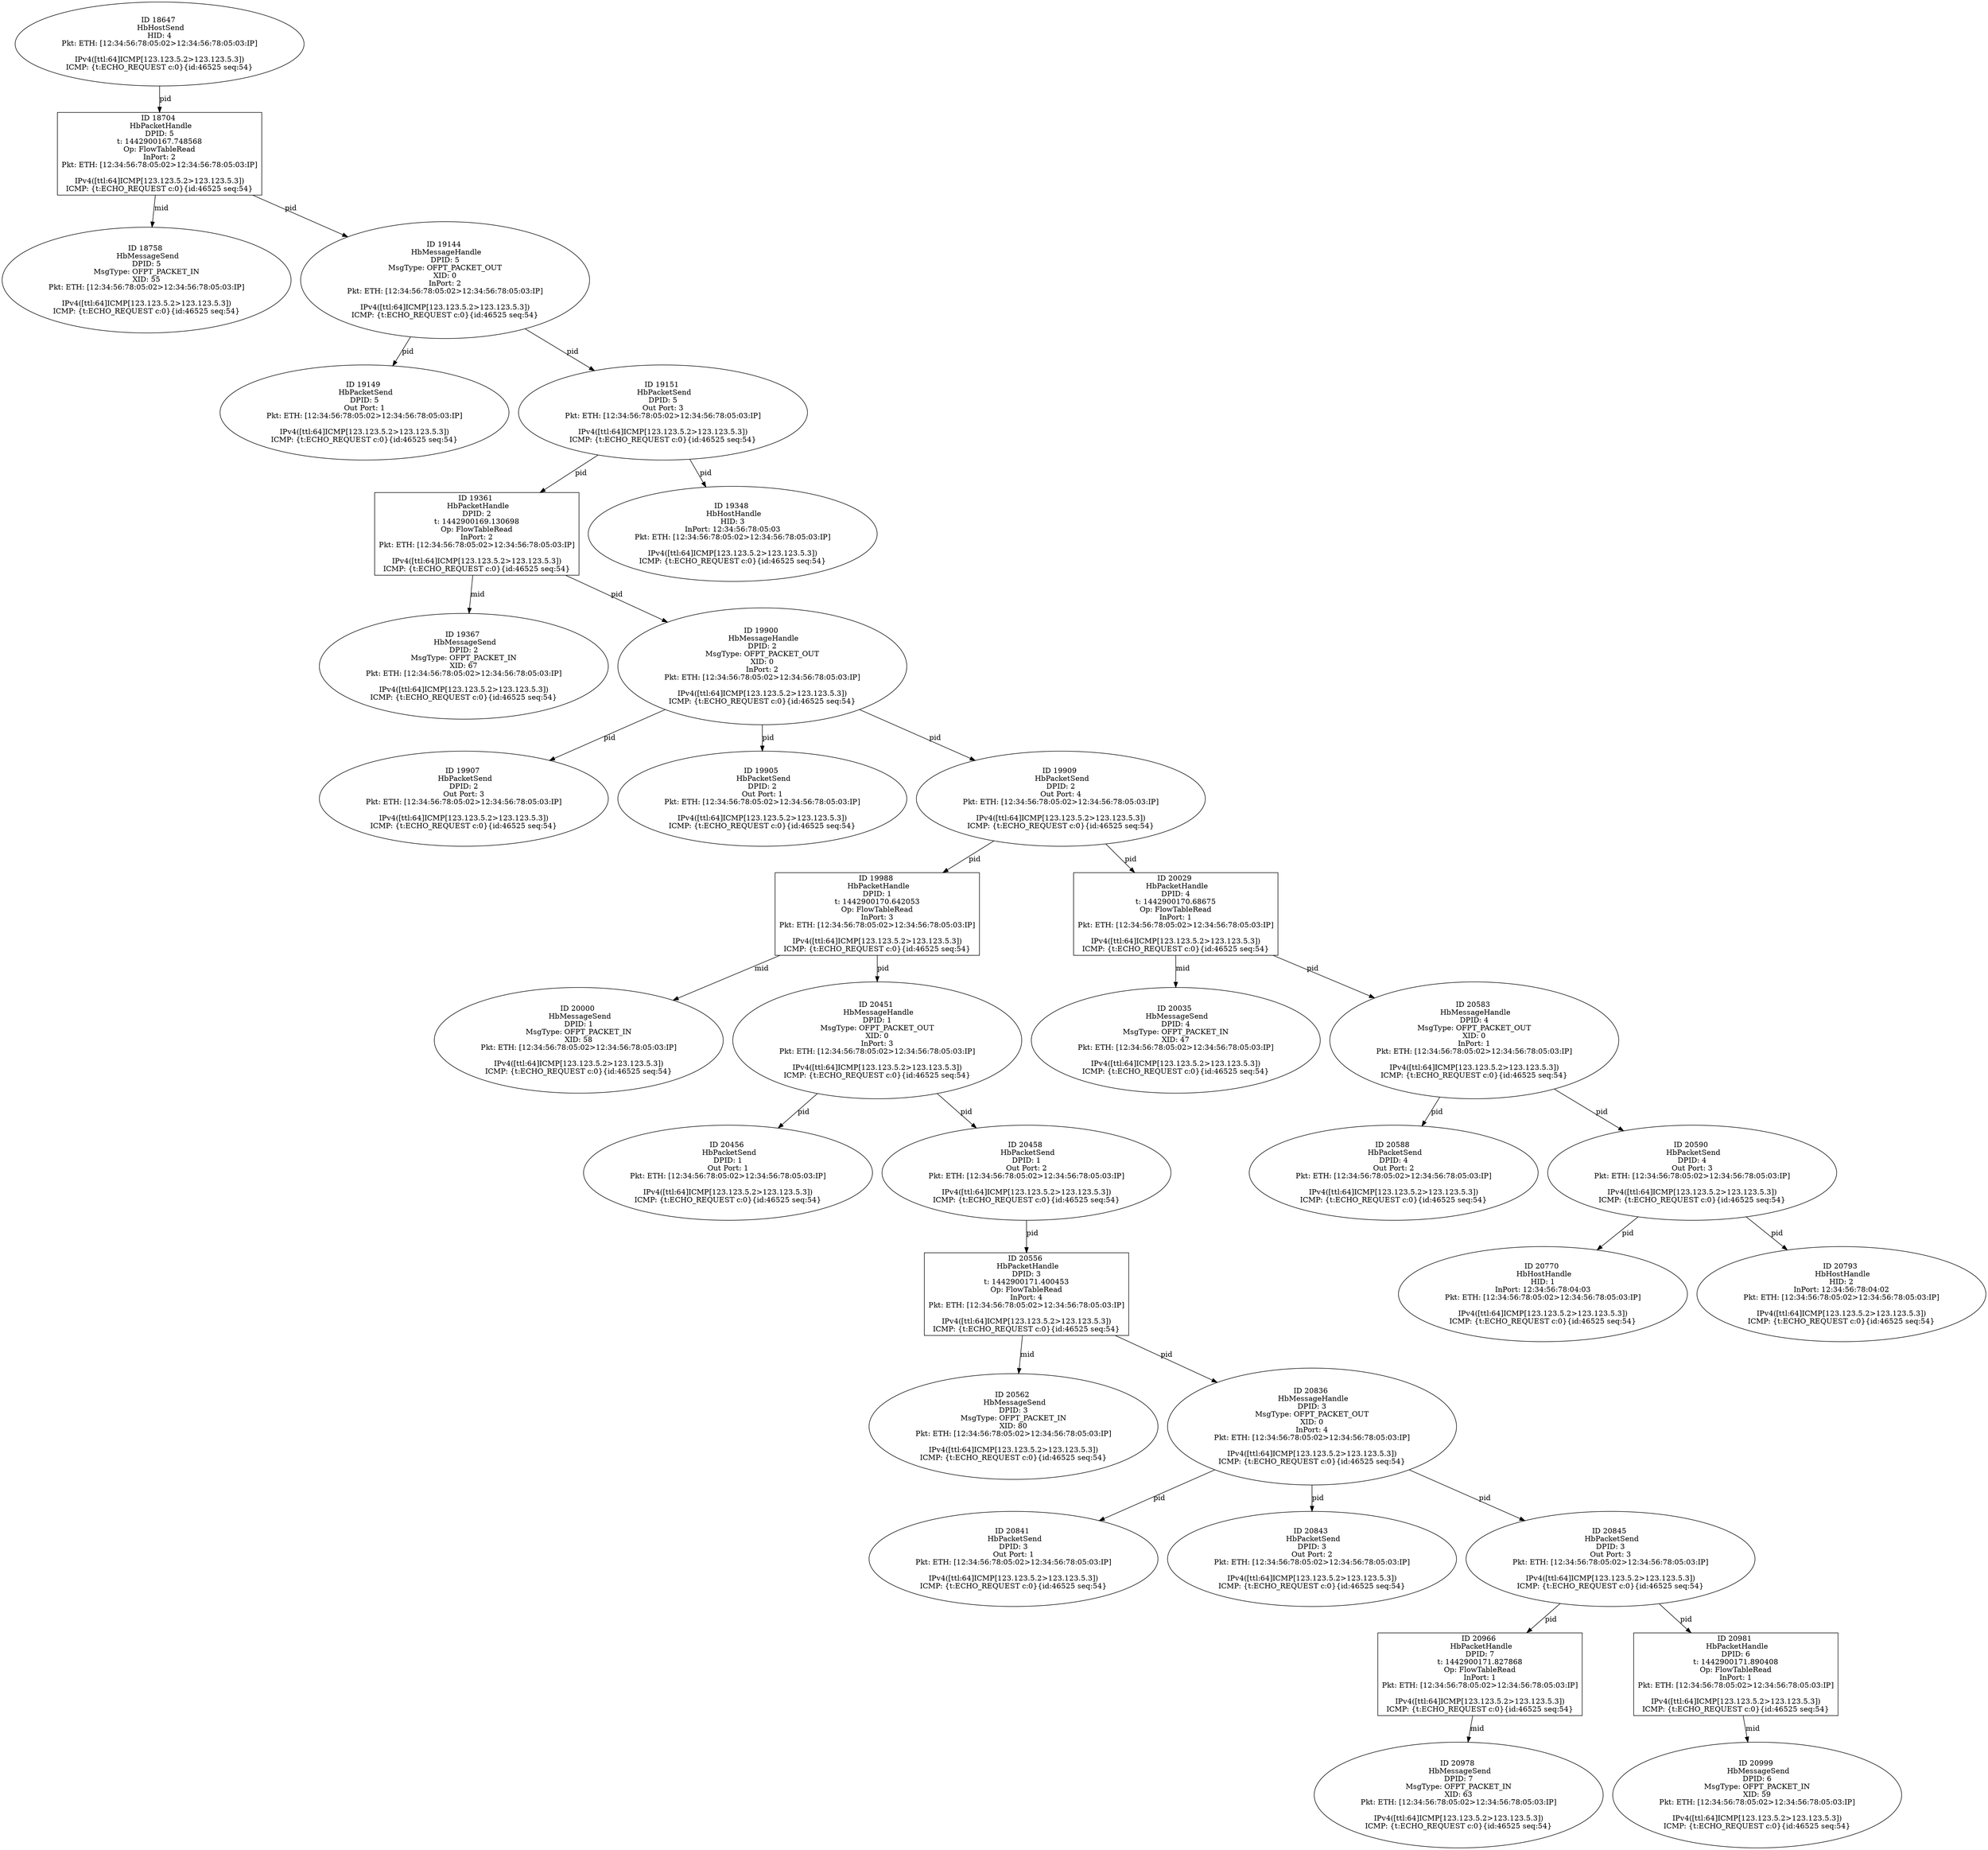 strict digraph G {
20999 [shape=oval, event=<hb_events.HbMessageSend object at 0x10c72f750>, label="ID 20999 
 HbMessageSend
DPID: 6
MsgType: OFPT_PACKET_IN
XID: 59
Pkt: ETH: [12:34:56:78:05:02>12:34:56:78:05:03:IP]

IPv4([ttl:64]ICMP[123.123.5.2>123.123.5.3])
ICMP: {t:ECHO_REQUEST c:0}{id:46525 seq:54}"];
18704 [shape=box, event=<hb_events.HbPacketHandle object at 0x10be1b650>, label="ID 18704 
 HbPacketHandle
DPID: 5
t: 1442900167.748568
Op: FlowTableRead
InPort: 2
Pkt: ETH: [12:34:56:78:05:02>12:34:56:78:05:03:IP]

IPv4([ttl:64]ICMP[123.123.5.2>123.123.5.3])
ICMP: {t:ECHO_REQUEST c:0}{id:46525 seq:54}"];
19907 [shape=oval, event=<hb_events.HbPacketSend object at 0x10c46e0d0>, label="ID 19907 
 HbPacketSend
DPID: 2
Out Port: 3
Pkt: ETH: [12:34:56:78:05:02>12:34:56:78:05:03:IP]

IPv4([ttl:64]ICMP[123.123.5.2>123.123.5.3])
ICMP: {t:ECHO_REQUEST c:0}{id:46525 seq:54}"];
19988 [shape=box, event=<hb_events.HbPacketHandle object at 0x10c4748d0>, label="ID 19988 
 HbPacketHandle
DPID: 1
t: 1442900170.642053
Op: FlowTableRead
InPort: 3
Pkt: ETH: [12:34:56:78:05:02>12:34:56:78:05:03:IP]

IPv4([ttl:64]ICMP[123.123.5.2>123.123.5.3])
ICMP: {t:ECHO_REQUEST c:0}{id:46525 seq:54}"];
20000 [shape=oval, event=<hb_events.HbMessageSend object at 0x10c474f90>, label="ID 20000 
 HbMessageSend
DPID: 1
MsgType: OFPT_PACKET_IN
XID: 58
Pkt: ETH: [12:34:56:78:05:02>12:34:56:78:05:03:IP]

IPv4([ttl:64]ICMP[123.123.5.2>123.123.5.3])
ICMP: {t:ECHO_REQUEST c:0}{id:46525 seq:54}"];
19361 [shape=box, event=<hb_events.HbPacketHandle object at 0x10c1c0690>, label="ID 19361 
 HbPacketHandle
DPID: 2
t: 1442900169.130698
Op: FlowTableRead
InPort: 2
Pkt: ETH: [12:34:56:78:05:02>12:34:56:78:05:03:IP]

IPv4([ttl:64]ICMP[123.123.5.2>123.123.5.3])
ICMP: {t:ECHO_REQUEST c:0}{id:46525 seq:54}"];
20770 [shape=oval, event=<hb_events.HbHostHandle object at 0x10c6936d0>, label="ID 20770 
 HbHostHandle
HID: 1
InPort: 12:34:56:78:04:03
Pkt: ETH: [12:34:56:78:05:02>12:34:56:78:05:03:IP]

IPv4([ttl:64]ICMP[123.123.5.2>123.123.5.3])
ICMP: {t:ECHO_REQUEST c:0}{id:46525 seq:54}"];
19367 [shape=oval, event=<hb_events.HbMessageSend object at 0x10c1d5250>, label="ID 19367 
 HbMessageSend
DPID: 2
MsgType: OFPT_PACKET_IN
XID: 67
Pkt: ETH: [12:34:56:78:05:02>12:34:56:78:05:03:IP]

IPv4([ttl:64]ICMP[123.123.5.2>123.123.5.3])
ICMP: {t:ECHO_REQUEST c:0}{id:46525 seq:54}"];
20793 [shape=oval, event=<hb_events.HbHostHandle object at 0x10c6aeed0>, label="ID 20793 
 HbHostHandle
HID: 2
InPort: 12:34:56:78:04:02
Pkt: ETH: [12:34:56:78:05:02>12:34:56:78:05:03:IP]

IPv4([ttl:64]ICMP[123.123.5.2>123.123.5.3])
ICMP: {t:ECHO_REQUEST c:0}{id:46525 seq:54}"];
19900 [shape=oval, event=<hb_events.HbMessageHandle object at 0x10c468f10>, label="ID 19900 
 HbMessageHandle
DPID: 2
MsgType: OFPT_PACKET_OUT
XID: 0
InPort: 2
Pkt: ETH: [12:34:56:78:05:02>12:34:56:78:05:03:IP]

IPv4([ttl:64]ICMP[123.123.5.2>123.123.5.3])
ICMP: {t:ECHO_REQUEST c:0}{id:46525 seq:54}"];
20029 [shape=box, event=<hb_events.HbPacketHandle object at 0x10c4aa390>, label="ID 20029 
 HbPacketHandle
DPID: 4
t: 1442900170.68675
Op: FlowTableRead
InPort: 1
Pkt: ETH: [12:34:56:78:05:02>12:34:56:78:05:03:IP]

IPv4([ttl:64]ICMP[123.123.5.2>123.123.5.3])
ICMP: {t:ECHO_REQUEST c:0}{id:46525 seq:54}"];
19905 [shape=oval, event=<hb_events.HbPacketSend object at 0x10c413d50>, label="ID 19905 
 HbPacketSend
DPID: 2
Out Port: 1
Pkt: ETH: [12:34:56:78:05:02>12:34:56:78:05:03:IP]

IPv4([ttl:64]ICMP[123.123.5.2>123.123.5.3])
ICMP: {t:ECHO_REQUEST c:0}{id:46525 seq:54}"];
20035 [shape=oval, event=<hb_events.HbMessageSend object at 0x10c4b1c50>, label="ID 20035 
 HbMessageSend
DPID: 4
MsgType: OFPT_PACKET_IN
XID: 47
Pkt: ETH: [12:34:56:78:05:02>12:34:56:78:05:03:IP]

IPv4([ttl:64]ICMP[123.123.5.2>123.123.5.3])
ICMP: {t:ECHO_REQUEST c:0}{id:46525 seq:54}"];
19909 [shape=oval, event=<hb_events.HbPacketSend object at 0x10c476d50>, label="ID 19909 
 HbPacketSend
DPID: 2
Out Port: 4
Pkt: ETH: [12:34:56:78:05:02>12:34:56:78:05:03:IP]

IPv4([ttl:64]ICMP[123.123.5.2>123.123.5.3])
ICMP: {t:ECHO_REQUEST c:0}{id:46525 seq:54}"];
18758 [shape=oval, event=<hb_events.HbMessageSend object at 0x10be27850>, label="ID 18758 
 HbMessageSend
DPID: 5
MsgType: OFPT_PACKET_IN
XID: 55
Pkt: ETH: [12:34:56:78:05:02>12:34:56:78:05:03:IP]

IPv4([ttl:64]ICMP[123.123.5.2>123.123.5.3])
ICMP: {t:ECHO_REQUEST c:0}{id:46525 seq:54}"];
19144 [shape=oval, event=<hb_events.HbMessageHandle object at 0x10c083dd0>, label="ID 19144 
 HbMessageHandle
DPID: 5
MsgType: OFPT_PACKET_OUT
XID: 0
InPort: 2
Pkt: ETH: [12:34:56:78:05:02>12:34:56:78:05:03:IP]

IPv4([ttl:64]ICMP[123.123.5.2>123.123.5.3])
ICMP: {t:ECHO_REQUEST c:0}{id:46525 seq:54}"];
20556 [shape=box, event=<hb_events.HbPacketHandle object at 0x10c62e950>, label="ID 20556 
 HbPacketHandle
DPID: 3
t: 1442900171.400453
Op: FlowTableRead
InPort: 4
Pkt: ETH: [12:34:56:78:05:02>12:34:56:78:05:03:IP]

IPv4([ttl:64]ICMP[123.123.5.2>123.123.5.3])
ICMP: {t:ECHO_REQUEST c:0}{id:46525 seq:54}"];
19149 [shape=oval, event=<hb_events.HbPacketSend object at 0x10c0a9c10>, label="ID 19149 
 HbPacketSend
DPID: 5
Out Port: 1
Pkt: ETH: [12:34:56:78:05:02>12:34:56:78:05:03:IP]

IPv4([ttl:64]ICMP[123.123.5.2>123.123.5.3])
ICMP: {t:ECHO_REQUEST c:0}{id:46525 seq:54}"];
19151 [shape=oval, event=<hb_events.HbPacketSend object at 0x10c0b0790>, label="ID 19151 
 HbPacketSend
DPID: 5
Out Port: 3
Pkt: ETH: [12:34:56:78:05:02>12:34:56:78:05:03:IP]

IPv4([ttl:64]ICMP[123.123.5.2>123.123.5.3])
ICMP: {t:ECHO_REQUEST c:0}{id:46525 seq:54}"];
20562 [shape=oval, event=<hb_events.HbMessageSend object at 0x10c635850>, label="ID 20562 
 HbMessageSend
DPID: 3
MsgType: OFPT_PACKET_IN
XID: 80
Pkt: ETH: [12:34:56:78:05:02>12:34:56:78:05:03:IP]

IPv4([ttl:64]ICMP[123.123.5.2>123.123.5.3])
ICMP: {t:ECHO_REQUEST c:0}{id:46525 seq:54}"];
18647 [shape=oval, event=<hb_events.HbHostSend object at 0x10bda6690>, label="ID 18647 
 HbHostSend
HID: 4
Pkt: ETH: [12:34:56:78:05:02>12:34:56:78:05:03:IP]

IPv4([ttl:64]ICMP[123.123.5.2>123.123.5.3])
ICMP: {t:ECHO_REQUEST c:0}{id:46525 seq:54}"];
20451 [shape=oval, event=<hb_events.HbMessageHandle object at 0x10c5e5910>, label="ID 20451 
 HbMessageHandle
DPID: 1
MsgType: OFPT_PACKET_OUT
XID: 0
InPort: 3
Pkt: ETH: [12:34:56:78:05:02>12:34:56:78:05:03:IP]

IPv4([ttl:64]ICMP[123.123.5.2>123.123.5.3])
ICMP: {t:ECHO_REQUEST c:0}{id:46525 seq:54}"];
20836 [shape=oval, event=<hb_events.HbMessageHandle object at 0x10c6c74d0>, label="ID 20836 
 HbMessageHandle
DPID: 3
MsgType: OFPT_PACKET_OUT
XID: 0
InPort: 4
Pkt: ETH: [12:34:56:78:05:02>12:34:56:78:05:03:IP]

IPv4([ttl:64]ICMP[123.123.5.2>123.123.5.3])
ICMP: {t:ECHO_REQUEST c:0}{id:46525 seq:54}"];
20966 [shape=box, event=<hb_events.HbPacketHandle object at 0x10c7282d0>, label="ID 20966 
 HbPacketHandle
DPID: 7
t: 1442900171.827868
Op: FlowTableRead
InPort: 1
Pkt: ETH: [12:34:56:78:05:02>12:34:56:78:05:03:IP]

IPv4([ttl:64]ICMP[123.123.5.2>123.123.5.3])
ICMP: {t:ECHO_REQUEST c:0}{id:46525 seq:54}"];
20583 [shape=oval, event=<hb_events.HbMessageHandle object at 0x10c63d3d0>, label="ID 20583 
 HbMessageHandle
DPID: 4
MsgType: OFPT_PACKET_OUT
XID: 0
InPort: 1
Pkt: ETH: [12:34:56:78:05:02>12:34:56:78:05:03:IP]

IPv4([ttl:64]ICMP[123.123.5.2>123.123.5.3])
ICMP: {t:ECHO_REQUEST c:0}{id:46525 seq:54}"];
20456 [shape=oval, event=<hb_events.HbPacketSend object at 0x10c5f34d0>, label="ID 20456 
 HbPacketSend
DPID: 1
Out Port: 1
Pkt: ETH: [12:34:56:78:05:02>12:34:56:78:05:03:IP]

IPv4([ttl:64]ICMP[123.123.5.2>123.123.5.3])
ICMP: {t:ECHO_REQUEST c:0}{id:46525 seq:54}"];
20841 [shape=oval, event=<hb_events.HbPacketSend object at 0x10c6c7ad0>, label="ID 20841 
 HbPacketSend
DPID: 3
Out Port: 1
Pkt: ETH: [12:34:56:78:05:02>12:34:56:78:05:03:IP]

IPv4([ttl:64]ICMP[123.123.5.2>123.123.5.3])
ICMP: {t:ECHO_REQUEST c:0}{id:46525 seq:54}"];
20458 [shape=oval, event=<hb_events.HbPacketSend object at 0x10c5fb210>, label="ID 20458 
 HbPacketSend
DPID: 1
Out Port: 2
Pkt: ETH: [12:34:56:78:05:02>12:34:56:78:05:03:IP]

IPv4([ttl:64]ICMP[123.123.5.2>123.123.5.3])
ICMP: {t:ECHO_REQUEST c:0}{id:46525 seq:54}"];
20843 [shape=oval, event=<hb_events.HbPacketSend object at 0x10c6c7c50>, label="ID 20843 
 HbPacketSend
DPID: 3
Out Port: 2
Pkt: ETH: [12:34:56:78:05:02>12:34:56:78:05:03:IP]

IPv4([ttl:64]ICMP[123.123.5.2>123.123.5.3])
ICMP: {t:ECHO_REQUEST c:0}{id:46525 seq:54}"];
20588 [shape=oval, event=<hb_events.HbPacketSend object at 0x10c63de10>, label="ID 20588 
 HbPacketSend
DPID: 4
Out Port: 2
Pkt: ETH: [12:34:56:78:05:02>12:34:56:78:05:03:IP]

IPv4([ttl:64]ICMP[123.123.5.2>123.123.5.3])
ICMP: {t:ECHO_REQUEST c:0}{id:46525 seq:54}"];
20845 [shape=oval, event=<hb_events.HbPacketSend object at 0x10c6cecd0>, label="ID 20845 
 HbPacketSend
DPID: 3
Out Port: 3
Pkt: ETH: [12:34:56:78:05:02>12:34:56:78:05:03:IP]

IPv4([ttl:64]ICMP[123.123.5.2>123.123.5.3])
ICMP: {t:ECHO_REQUEST c:0}{id:46525 seq:54}"];
20590 [shape=oval, event=<hb_events.HbPacketSend object at 0x10c646090>, label="ID 20590 
 HbPacketSend
DPID: 4
Out Port: 3
Pkt: ETH: [12:34:56:78:05:02>12:34:56:78:05:03:IP]

IPv4([ttl:64]ICMP[123.123.5.2>123.123.5.3])
ICMP: {t:ECHO_REQUEST c:0}{id:46525 seq:54}"];
20978 [shape=oval, event=<hb_events.HbMessageSend object at 0x10c728a90>, label="ID 20978 
 HbMessageSend
DPID: 7
MsgType: OFPT_PACKET_IN
XID: 63
Pkt: ETH: [12:34:56:78:05:02>12:34:56:78:05:03:IP]

IPv4([ttl:64]ICMP[123.123.5.2>123.123.5.3])
ICMP: {t:ECHO_REQUEST c:0}{id:46525 seq:54}"];
20981 [shape=box, event=<hb_events.HbPacketHandle object at 0x10c728ed0>, label="ID 20981 
 HbPacketHandle
DPID: 6
t: 1442900171.890408
Op: FlowTableRead
InPort: 1
Pkt: ETH: [12:34:56:78:05:02>12:34:56:78:05:03:IP]

IPv4([ttl:64]ICMP[123.123.5.2>123.123.5.3])
ICMP: {t:ECHO_REQUEST c:0}{id:46525 seq:54}"];
19348 [shape=oval, event=<hb_events.HbHostHandle object at 0x10c12b810>, label="ID 19348 
 HbHostHandle
HID: 3
InPort: 12:34:56:78:05:03
Pkt: ETH: [12:34:56:78:05:02>12:34:56:78:05:03:IP]

IPv4([ttl:64]ICMP[123.123.5.2>123.123.5.3])
ICMP: {t:ECHO_REQUEST c:0}{id:46525 seq:54}"];
18704 -> 19144  [rel=pid, label=pid];
18704 -> 18758  [rel=mid, label=mid];
19988 -> 20000  [rel=mid, label=mid];
19988 -> 20451  [rel=pid, label=pid];
19361 -> 19900  [rel=pid, label=pid];
19361 -> 19367  [rel=mid, label=mid];
19900 -> 19905  [rel=pid, label=pid];
19900 -> 19907  [rel=pid, label=pid];
19900 -> 19909  [rel=pid, label=pid];
20029 -> 20035  [rel=mid, label=mid];
20029 -> 20583  [rel=pid, label=pid];
19909 -> 19988  [rel=pid, label=pid];
19909 -> 20029  [rel=pid, label=pid];
19144 -> 19149  [rel=pid, label=pid];
19144 -> 19151  [rel=pid, label=pid];
20556 -> 20562  [rel=mid, label=mid];
20556 -> 20836  [rel=pid, label=pid];
19151 -> 19361  [rel=pid, label=pid];
19151 -> 19348  [rel=pid, label=pid];
18647 -> 18704  [rel=pid, label=pid];
20451 -> 20456  [rel=pid, label=pid];
20451 -> 20458  [rel=pid, label=pid];
20836 -> 20841  [rel=pid, label=pid];
20836 -> 20843  [rel=pid, label=pid];
20836 -> 20845  [rel=pid, label=pid];
20966 -> 20978  [rel=mid, label=mid];
20583 -> 20588  [rel=pid, label=pid];
20583 -> 20590  [rel=pid, label=pid];
20458 -> 20556  [rel=pid, label=pid];
20845 -> 20981  [rel=pid, label=pid];
20845 -> 20966  [rel=pid, label=pid];
20590 -> 20793  [rel=pid, label=pid];
20590 -> 20770  [rel=pid, label=pid];
20981 -> 20999  [rel=mid, label=mid];
}
